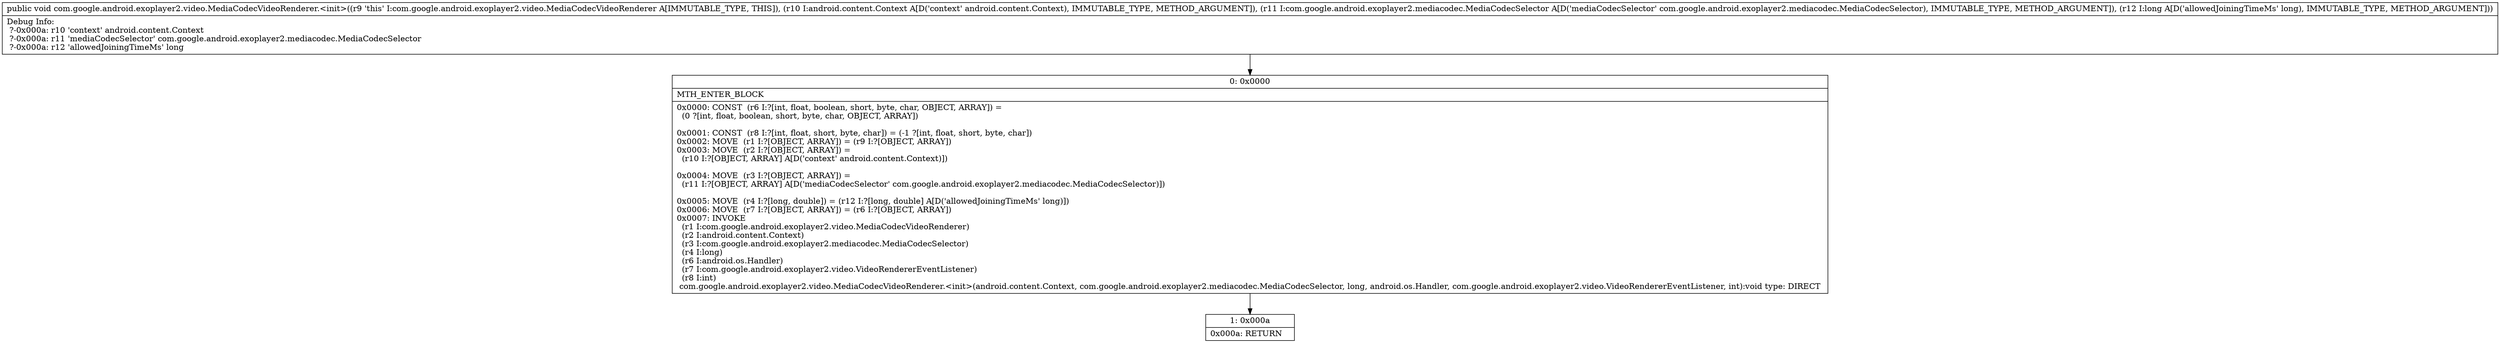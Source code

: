 digraph "CFG forcom.google.android.exoplayer2.video.MediaCodecVideoRenderer.\<init\>(Landroid\/content\/Context;Lcom\/google\/android\/exoplayer2\/mediacodec\/MediaCodecSelector;J)V" {
Node_0 [shape=record,label="{0\:\ 0x0000|MTH_ENTER_BLOCK\l|0x0000: CONST  (r6 I:?[int, float, boolean, short, byte, char, OBJECT, ARRAY]) = \l  (0 ?[int, float, boolean, short, byte, char, OBJECT, ARRAY])\l \l0x0001: CONST  (r8 I:?[int, float, short, byte, char]) = (\-1 ?[int, float, short, byte, char]) \l0x0002: MOVE  (r1 I:?[OBJECT, ARRAY]) = (r9 I:?[OBJECT, ARRAY]) \l0x0003: MOVE  (r2 I:?[OBJECT, ARRAY]) = \l  (r10 I:?[OBJECT, ARRAY] A[D('context' android.content.Context)])\l \l0x0004: MOVE  (r3 I:?[OBJECT, ARRAY]) = \l  (r11 I:?[OBJECT, ARRAY] A[D('mediaCodecSelector' com.google.android.exoplayer2.mediacodec.MediaCodecSelector)])\l \l0x0005: MOVE  (r4 I:?[long, double]) = (r12 I:?[long, double] A[D('allowedJoiningTimeMs' long)]) \l0x0006: MOVE  (r7 I:?[OBJECT, ARRAY]) = (r6 I:?[OBJECT, ARRAY]) \l0x0007: INVOKE  \l  (r1 I:com.google.android.exoplayer2.video.MediaCodecVideoRenderer)\l  (r2 I:android.content.Context)\l  (r3 I:com.google.android.exoplayer2.mediacodec.MediaCodecSelector)\l  (r4 I:long)\l  (r6 I:android.os.Handler)\l  (r7 I:com.google.android.exoplayer2.video.VideoRendererEventListener)\l  (r8 I:int)\l com.google.android.exoplayer2.video.MediaCodecVideoRenderer.\<init\>(android.content.Context, com.google.android.exoplayer2.mediacodec.MediaCodecSelector, long, android.os.Handler, com.google.android.exoplayer2.video.VideoRendererEventListener, int):void type: DIRECT \l}"];
Node_1 [shape=record,label="{1\:\ 0x000a|0x000a: RETURN   \l}"];
MethodNode[shape=record,label="{public void com.google.android.exoplayer2.video.MediaCodecVideoRenderer.\<init\>((r9 'this' I:com.google.android.exoplayer2.video.MediaCodecVideoRenderer A[IMMUTABLE_TYPE, THIS]), (r10 I:android.content.Context A[D('context' android.content.Context), IMMUTABLE_TYPE, METHOD_ARGUMENT]), (r11 I:com.google.android.exoplayer2.mediacodec.MediaCodecSelector A[D('mediaCodecSelector' com.google.android.exoplayer2.mediacodec.MediaCodecSelector), IMMUTABLE_TYPE, METHOD_ARGUMENT]), (r12 I:long A[D('allowedJoiningTimeMs' long), IMMUTABLE_TYPE, METHOD_ARGUMENT]))  | Debug Info:\l  ?\-0x000a: r10 'context' android.content.Context\l  ?\-0x000a: r11 'mediaCodecSelector' com.google.android.exoplayer2.mediacodec.MediaCodecSelector\l  ?\-0x000a: r12 'allowedJoiningTimeMs' long\l}"];
MethodNode -> Node_0;
Node_0 -> Node_1;
}

